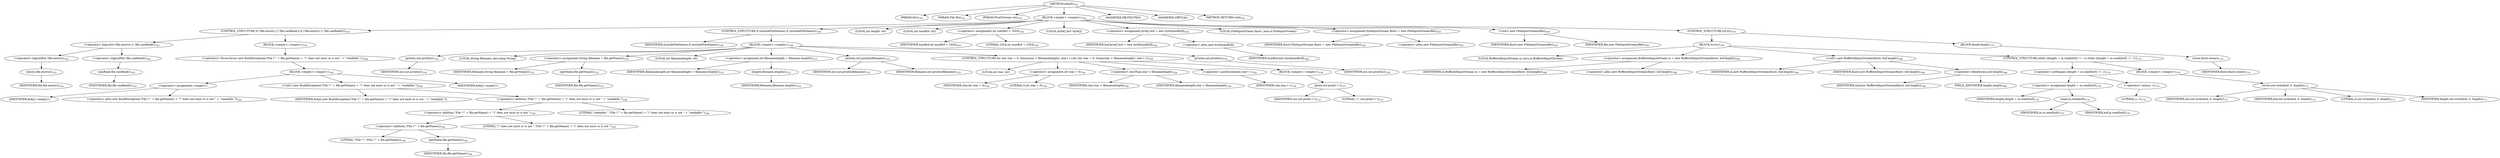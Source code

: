 digraph "attach" {  
"164" [label = <(METHOD,attach)<SUB>141</SUB>> ]
"165" [label = <(PARAM,this)<SUB>141</SUB>> ]
"166" [label = <(PARAM,File file)<SUB>141</SUB>> ]
"167" [label = <(PARAM,PrintStream out)<SUB>141</SUB>> ]
"168" [label = <(BLOCK,&lt;empty&gt;,&lt;empty&gt;)<SUB>142</SUB>> ]
"169" [label = <(CONTROL_STRUCTURE,if (!file.exists() || !file.canRead()),if (!file.exists() || !file.canRead()))<SUB>143</SUB>> ]
"170" [label = <(&lt;operator&gt;.logicalOr,!file.exists() || !file.canRead())<SUB>143</SUB>> ]
"171" [label = <(&lt;operator&gt;.logicalNot,!file.exists())<SUB>143</SUB>> ]
"172" [label = <(exists,file.exists())<SUB>143</SUB>> ]
"173" [label = <(IDENTIFIER,file,file.exists())<SUB>143</SUB>> ]
"174" [label = <(&lt;operator&gt;.logicalNot,!file.canRead())<SUB>143</SUB>> ]
"175" [label = <(canRead,file.canRead())<SUB>143</SUB>> ]
"176" [label = <(IDENTIFIER,file,file.canRead())<SUB>143</SUB>> ]
"177" [label = <(BLOCK,&lt;empty&gt;,&lt;empty&gt;)<SUB>143</SUB>> ]
"178" [label = <(&lt;operator&gt;.throw,throw new BuildException(&quot;File \&quot;&quot; + file.getName() + &quot;\&quot; does not exist or is not &quot; + &quot;readable.&quot;);)<SUB>144</SUB>> ]
"179" [label = <(BLOCK,&lt;empty&gt;,&lt;empty&gt;)<SUB>144</SUB>> ]
"180" [label = <(&lt;operator&gt;.assignment,&lt;empty&gt;)> ]
"181" [label = <(IDENTIFIER,$obj2,&lt;empty&gt;)> ]
"182" [label = <(&lt;operator&gt;.alloc,new BuildException(&quot;File \&quot;&quot; + file.getName() + &quot;\&quot; does not exist or is not &quot; + &quot;readable.&quot;))<SUB>144</SUB>> ]
"183" [label = <(&lt;init&gt;,new BuildException(&quot;File \&quot;&quot; + file.getName() + &quot;\&quot; does not exist or is not &quot; + &quot;readable.&quot;))<SUB>144</SUB>> ]
"184" [label = <(IDENTIFIER,$obj2,new BuildException(&quot;File \&quot;&quot; + file.getName() + &quot;\&quot; does not exist or is not &quot; + &quot;readable.&quot;))> ]
"185" [label = <(&lt;operator&gt;.addition,&quot;File \&quot;&quot; + file.getName() + &quot;\&quot; does not exist or is not &quot; + &quot;readable.&quot;)<SUB>144</SUB>> ]
"186" [label = <(&lt;operator&gt;.addition,&quot;File \&quot;&quot; + file.getName() + &quot;\&quot; does not exist or is not &quot;)<SUB>144</SUB>> ]
"187" [label = <(&lt;operator&gt;.addition,&quot;File \&quot;&quot; + file.getName())<SUB>144</SUB>> ]
"188" [label = <(LITERAL,&quot;File \&quot;&quot;,&quot;File \&quot;&quot; + file.getName())<SUB>144</SUB>> ]
"189" [label = <(getName,file.getName())<SUB>144</SUB>> ]
"190" [label = <(IDENTIFIER,file,file.getName())<SUB>144</SUB>> ]
"191" [label = <(LITERAL,&quot;\&quot; does not exist or is not &quot;,&quot;File \&quot;&quot; + file.getName() + &quot;\&quot; does not exist or is not &quot;)<SUB>145</SUB>> ]
"192" [label = <(LITERAL,&quot;readable.&quot;,&quot;File \&quot;&quot; + file.getName() + &quot;\&quot; does not exist or is not &quot; + &quot;readable.&quot;)<SUB>146</SUB>> ]
"193" [label = <(IDENTIFIER,$obj2,&lt;empty&gt;)> ]
"194" [label = <(CONTROL_STRUCTURE,if (includeFileNames),if (includeFileNames))<SUB>149</SUB>> ]
"195" [label = <(IDENTIFIER,includeFileNames,if (includeFileNames))<SUB>149</SUB>> ]
"196" [label = <(BLOCK,&lt;empty&gt;,&lt;empty&gt;)<SUB>149</SUB>> ]
"197" [label = <(println,out.println())<SUB>150</SUB>> ]
"198" [label = <(IDENTIFIER,out,out.println())<SUB>150</SUB>> ]
"199" [label = <(LOCAL,String filename: java.lang.String)> ]
"200" [label = <(&lt;operator&gt;.assignment,String filename = file.getName())<SUB>152</SUB>> ]
"201" [label = <(IDENTIFIER,filename,String filename = file.getName())<SUB>152</SUB>> ]
"202" [label = <(getName,file.getName())<SUB>152</SUB>> ]
"203" [label = <(IDENTIFIER,file,file.getName())<SUB>152</SUB>> ]
"204" [label = <(LOCAL,int filenamelength: int)> ]
"205" [label = <(&lt;operator&gt;.assignment,int filenamelength = filename.length())<SUB>153</SUB>> ]
"206" [label = <(IDENTIFIER,filenamelength,int filenamelength = filename.length())<SUB>153</SUB>> ]
"207" [label = <(length,filename.length())<SUB>153</SUB>> ]
"208" [label = <(IDENTIFIER,filename,filename.length())<SUB>153</SUB>> ]
"209" [label = <(println,out.println(filename))<SUB>155</SUB>> ]
"210" [label = <(IDENTIFIER,out,out.println(filename))<SUB>155</SUB>> ]
"211" [label = <(IDENTIFIER,filename,out.println(filename))<SUB>155</SUB>> ]
"212" [label = <(CONTROL_STRUCTURE,for (int star = 0; Some(star &lt; filenamelength); star++),for (int star = 0; Some(star &lt; filenamelength); star++))<SUB>156</SUB>> ]
"213" [label = <(LOCAL,int star: int)> ]
"214" [label = <(&lt;operator&gt;.assignment,int star = 0)<SUB>156</SUB>> ]
"215" [label = <(IDENTIFIER,star,int star = 0)<SUB>156</SUB>> ]
"216" [label = <(LITERAL,0,int star = 0)<SUB>156</SUB>> ]
"217" [label = <(&lt;operator&gt;.lessThan,star &lt; filenamelength)<SUB>156</SUB>> ]
"218" [label = <(IDENTIFIER,star,star &lt; filenamelength)<SUB>156</SUB>> ]
"219" [label = <(IDENTIFIER,filenamelength,star &lt; filenamelength)<SUB>156</SUB>> ]
"220" [label = <(&lt;operator&gt;.postIncrement,star++)<SUB>156</SUB>> ]
"221" [label = <(IDENTIFIER,star,star++)<SUB>156</SUB>> ]
"222" [label = <(BLOCK,&lt;empty&gt;,&lt;empty&gt;)<SUB>156</SUB>> ]
"223" [label = <(print,out.print('='))<SUB>157</SUB>> ]
"224" [label = <(IDENTIFIER,out,out.print('='))<SUB>157</SUB>> ]
"225" [label = <(LITERAL,'=',out.print('='))<SUB>157</SUB>> ]
"226" [label = <(println,out.println())<SUB>159</SUB>> ]
"227" [label = <(IDENTIFIER,out,out.println())<SUB>159</SUB>> ]
"228" [label = <(LOCAL,int length: int)> ]
"229" [label = <(LOCAL,int maxBuf: int)> ]
"230" [label = <(&lt;operator&gt;.assignment,int maxBuf = 1024)<SUB>163</SUB>> ]
"231" [label = <(IDENTIFIER,maxBuf,int maxBuf = 1024)<SUB>163</SUB>> ]
"232" [label = <(LITERAL,1024,int maxBuf = 1024)<SUB>163</SUB>> ]
"233" [label = <(LOCAL,byte[] buf: byte[])> ]
"234" [label = <(&lt;operator&gt;.assignment,byte[] buf = new byte[maxBuf])<SUB>164</SUB>> ]
"235" [label = <(IDENTIFIER,buf,byte[] buf = new byte[maxBuf])<SUB>164</SUB>> ]
"236" [label = <(&lt;operator&gt;.alloc,new byte[maxBuf])> ]
"237" [label = <(IDENTIFIER,maxBuf,new byte[maxBuf])<SUB>164</SUB>> ]
"9" [label = <(LOCAL,FileInputStream finstr: java.io.FileInputStream)> ]
"238" [label = <(&lt;operator&gt;.assignment,FileInputStream finstr = new FileInputStream(file))<SUB>165</SUB>> ]
"239" [label = <(IDENTIFIER,finstr,FileInputStream finstr = new FileInputStream(file))<SUB>165</SUB>> ]
"240" [label = <(&lt;operator&gt;.alloc,new FileInputStream(file))<SUB>165</SUB>> ]
"241" [label = <(&lt;init&gt;,new FileInputStream(file))<SUB>165</SUB>> ]
"8" [label = <(IDENTIFIER,finstr,new FileInputStream(file))<SUB>165</SUB>> ]
"242" [label = <(IDENTIFIER,file,new FileInputStream(file))<SUB>165</SUB>> ]
"243" [label = <(CONTROL_STRUCTURE,try,try)<SUB>167</SUB>> ]
"244" [label = <(BLOCK,try,try)<SUB>167</SUB>> ]
"11" [label = <(LOCAL,BufferedInputStream in: java.io.BufferedInputStream)> ]
"245" [label = <(&lt;operator&gt;.assignment,BufferedInputStream in = new BufferedInputStream(finstr, buf.length))<SUB>168</SUB>> ]
"246" [label = <(IDENTIFIER,in,BufferedInputStream in = new BufferedInputStream(finstr, buf.length))<SUB>168</SUB>> ]
"247" [label = <(&lt;operator&gt;.alloc,new BufferedInputStream(finstr, buf.length))<SUB>168</SUB>> ]
"248" [label = <(&lt;init&gt;,new BufferedInputStream(finstr, buf.length))<SUB>168</SUB>> ]
"10" [label = <(IDENTIFIER,in,new BufferedInputStream(finstr, buf.length))<SUB>168</SUB>> ]
"249" [label = <(IDENTIFIER,finstr,new BufferedInputStream(finstr, buf.length))<SUB>168</SUB>> ]
"250" [label = <(&lt;operator&gt;.fieldAccess,buf.length)<SUB>168</SUB>> ]
"251" [label = <(IDENTIFIER,buf,new BufferedInputStream(finstr, buf.length))<SUB>168</SUB>> ]
"252" [label = <(FIELD_IDENTIFIER,length,length)<SUB>168</SUB>> ]
"253" [label = <(CONTROL_STRUCTURE,while ((length = in.read(buf)) != -1),while ((length = in.read(buf)) != -1))<SUB>170</SUB>> ]
"254" [label = <(&lt;operator&gt;.notEquals,(length = in.read(buf)) != -1)<SUB>170</SUB>> ]
"255" [label = <(&lt;operator&gt;.assignment,length = in.read(buf))<SUB>170</SUB>> ]
"256" [label = <(IDENTIFIER,length,length = in.read(buf))<SUB>170</SUB>> ]
"257" [label = <(read,in.read(buf))<SUB>170</SUB>> ]
"258" [label = <(IDENTIFIER,in,in.read(buf))<SUB>170</SUB>> ]
"259" [label = <(IDENTIFIER,buf,in.read(buf))<SUB>170</SUB>> ]
"260" [label = <(&lt;operator&gt;.minus,-1)<SUB>170</SUB>> ]
"261" [label = <(LITERAL,1,-1)<SUB>170</SUB>> ]
"262" [label = <(BLOCK,&lt;empty&gt;,&lt;empty&gt;)<SUB>170</SUB>> ]
"263" [label = <(write,out.write(buf, 0, length))<SUB>171</SUB>> ]
"264" [label = <(IDENTIFIER,out,out.write(buf, 0, length))<SUB>171</SUB>> ]
"265" [label = <(IDENTIFIER,buf,out.write(buf, 0, length))<SUB>171</SUB>> ]
"266" [label = <(LITERAL,0,out.write(buf, 0, length))<SUB>171</SUB>> ]
"267" [label = <(IDENTIFIER,length,out.write(buf, 0, length))<SUB>171</SUB>> ]
"268" [label = <(BLOCK,finally,finally)<SUB>173</SUB>> ]
"269" [label = <(close,finstr.close())<SUB>174</SUB>> ]
"270" [label = <(IDENTIFIER,finstr,finstr.close())<SUB>174</SUB>> ]
"271" [label = <(MODIFIER,PROTECTED)> ]
"272" [label = <(MODIFIER,VIRTUAL)> ]
"273" [label = <(METHOD_RETURN,void)<SUB>141</SUB>> ]
  "164" -> "165" 
  "164" -> "166" 
  "164" -> "167" 
  "164" -> "168" 
  "164" -> "271" 
  "164" -> "272" 
  "164" -> "273" 
  "168" -> "169" 
  "168" -> "194" 
  "168" -> "228" 
  "168" -> "229" 
  "168" -> "230" 
  "168" -> "233" 
  "168" -> "234" 
  "168" -> "9" 
  "168" -> "238" 
  "168" -> "241" 
  "168" -> "243" 
  "169" -> "170" 
  "169" -> "177" 
  "170" -> "171" 
  "170" -> "174" 
  "171" -> "172" 
  "172" -> "173" 
  "174" -> "175" 
  "175" -> "176" 
  "177" -> "178" 
  "178" -> "179" 
  "179" -> "180" 
  "179" -> "183" 
  "179" -> "193" 
  "180" -> "181" 
  "180" -> "182" 
  "183" -> "184" 
  "183" -> "185" 
  "185" -> "186" 
  "185" -> "192" 
  "186" -> "187" 
  "186" -> "191" 
  "187" -> "188" 
  "187" -> "189" 
  "189" -> "190" 
  "194" -> "195" 
  "194" -> "196" 
  "196" -> "197" 
  "196" -> "199" 
  "196" -> "200" 
  "196" -> "204" 
  "196" -> "205" 
  "196" -> "209" 
  "196" -> "212" 
  "196" -> "226" 
  "197" -> "198" 
  "200" -> "201" 
  "200" -> "202" 
  "202" -> "203" 
  "205" -> "206" 
  "205" -> "207" 
  "207" -> "208" 
  "209" -> "210" 
  "209" -> "211" 
  "212" -> "213" 
  "212" -> "214" 
  "212" -> "217" 
  "212" -> "220" 
  "212" -> "222" 
  "214" -> "215" 
  "214" -> "216" 
  "217" -> "218" 
  "217" -> "219" 
  "220" -> "221" 
  "222" -> "223" 
  "223" -> "224" 
  "223" -> "225" 
  "226" -> "227" 
  "230" -> "231" 
  "230" -> "232" 
  "234" -> "235" 
  "234" -> "236" 
  "236" -> "237" 
  "238" -> "239" 
  "238" -> "240" 
  "241" -> "8" 
  "241" -> "242" 
  "243" -> "244" 
  "243" -> "268" 
  "244" -> "11" 
  "244" -> "245" 
  "244" -> "248" 
  "244" -> "253" 
  "245" -> "246" 
  "245" -> "247" 
  "248" -> "10" 
  "248" -> "249" 
  "248" -> "250" 
  "250" -> "251" 
  "250" -> "252" 
  "253" -> "254" 
  "253" -> "262" 
  "254" -> "255" 
  "254" -> "260" 
  "255" -> "256" 
  "255" -> "257" 
  "257" -> "258" 
  "257" -> "259" 
  "260" -> "261" 
  "262" -> "263" 
  "263" -> "264" 
  "263" -> "265" 
  "263" -> "266" 
  "263" -> "267" 
  "268" -> "269" 
  "269" -> "270" 
}
